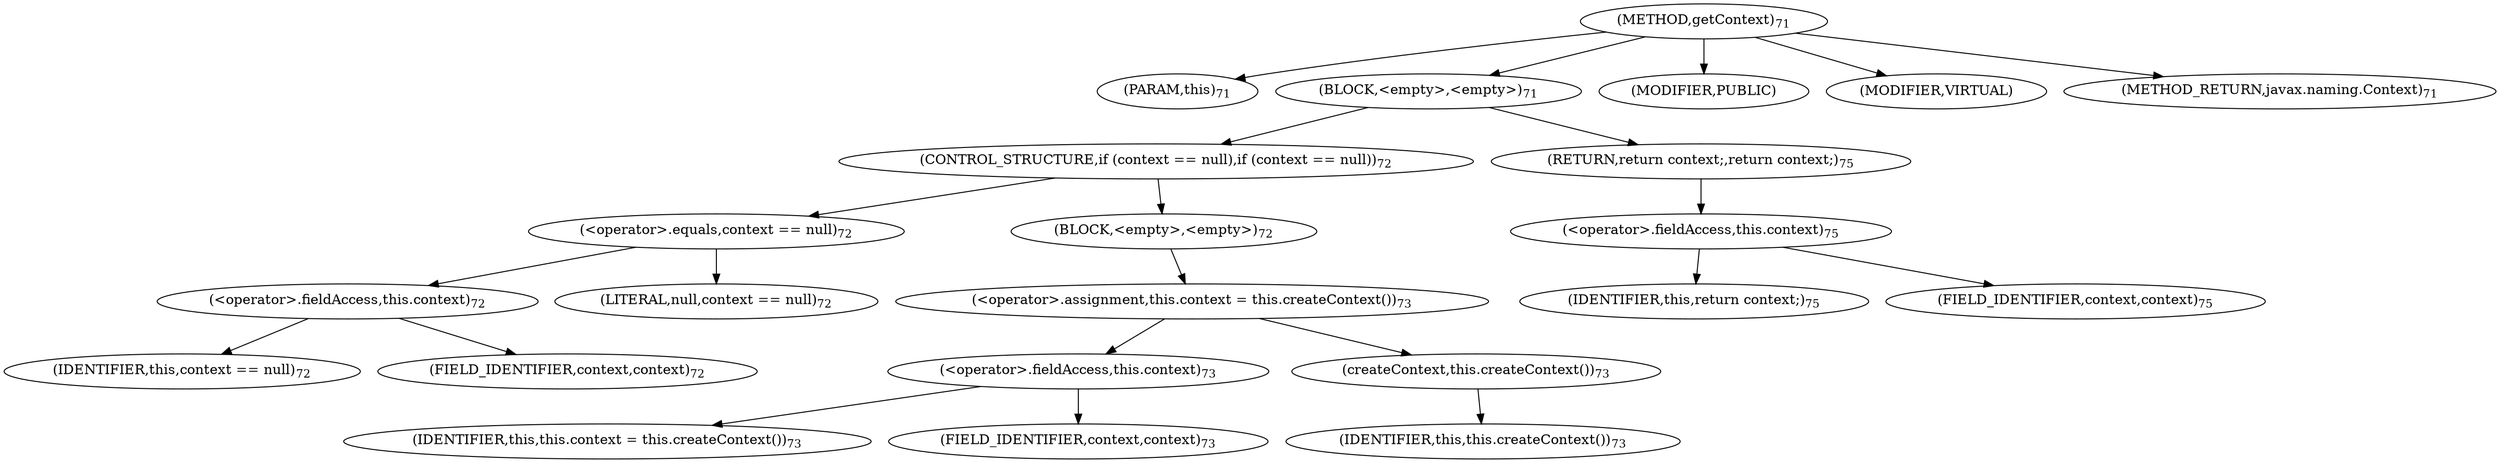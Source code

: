 digraph "getContext" {  
"123" [label = <(METHOD,getContext)<SUB>71</SUB>> ]
"14" [label = <(PARAM,this)<SUB>71</SUB>> ]
"124" [label = <(BLOCK,&lt;empty&gt;,&lt;empty&gt;)<SUB>71</SUB>> ]
"125" [label = <(CONTROL_STRUCTURE,if (context == null),if (context == null))<SUB>72</SUB>> ]
"126" [label = <(&lt;operator&gt;.equals,context == null)<SUB>72</SUB>> ]
"127" [label = <(&lt;operator&gt;.fieldAccess,this.context)<SUB>72</SUB>> ]
"128" [label = <(IDENTIFIER,this,context == null)<SUB>72</SUB>> ]
"129" [label = <(FIELD_IDENTIFIER,context,context)<SUB>72</SUB>> ]
"130" [label = <(LITERAL,null,context == null)<SUB>72</SUB>> ]
"131" [label = <(BLOCK,&lt;empty&gt;,&lt;empty&gt;)<SUB>72</SUB>> ]
"132" [label = <(&lt;operator&gt;.assignment,this.context = this.createContext())<SUB>73</SUB>> ]
"133" [label = <(&lt;operator&gt;.fieldAccess,this.context)<SUB>73</SUB>> ]
"134" [label = <(IDENTIFIER,this,this.context = this.createContext())<SUB>73</SUB>> ]
"135" [label = <(FIELD_IDENTIFIER,context,context)<SUB>73</SUB>> ]
"136" [label = <(createContext,this.createContext())<SUB>73</SUB>> ]
"13" [label = <(IDENTIFIER,this,this.createContext())<SUB>73</SUB>> ]
"137" [label = <(RETURN,return context;,return context;)<SUB>75</SUB>> ]
"138" [label = <(&lt;operator&gt;.fieldAccess,this.context)<SUB>75</SUB>> ]
"139" [label = <(IDENTIFIER,this,return context;)<SUB>75</SUB>> ]
"140" [label = <(FIELD_IDENTIFIER,context,context)<SUB>75</SUB>> ]
"141" [label = <(MODIFIER,PUBLIC)> ]
"142" [label = <(MODIFIER,VIRTUAL)> ]
"143" [label = <(METHOD_RETURN,javax.naming.Context)<SUB>71</SUB>> ]
  "123" -> "14" 
  "123" -> "124" 
  "123" -> "141" 
  "123" -> "142" 
  "123" -> "143" 
  "124" -> "125" 
  "124" -> "137" 
  "125" -> "126" 
  "125" -> "131" 
  "126" -> "127" 
  "126" -> "130" 
  "127" -> "128" 
  "127" -> "129" 
  "131" -> "132" 
  "132" -> "133" 
  "132" -> "136" 
  "133" -> "134" 
  "133" -> "135" 
  "136" -> "13" 
  "137" -> "138" 
  "138" -> "139" 
  "138" -> "140" 
}
